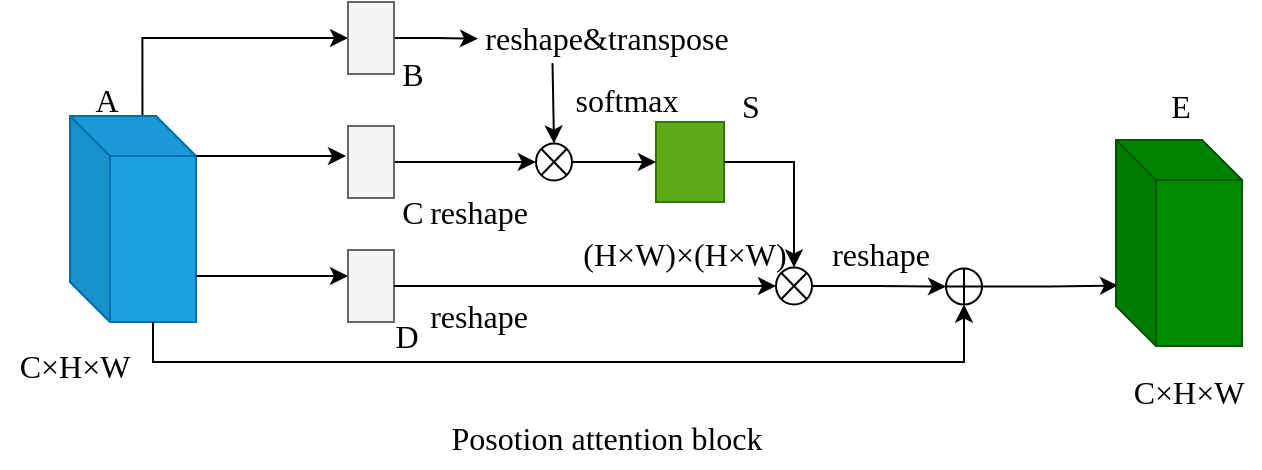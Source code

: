 <mxfile version="26.0.15">
  <diagram name="第 1 页" id="u84KOBXsFpAdK69ojuiD">
    <mxGraphModel dx="795" dy="543" grid="0" gridSize="10" guides="1" tooltips="1" connect="1" arrows="1" fold="1" page="1" pageScale="1" pageWidth="827" pageHeight="1169" math="0" shadow="0">
      <root>
        <mxCell id="0" />
        <mxCell id="1" parent="0" />
        <mxCell id="nni_2QoYvwKJMhdAq8uA-27" style="edgeStyle=orthogonalEdgeStyle;rounded=0;orthogonalLoop=1;jettySize=auto;html=1;exitX=0.575;exitY=0.002;exitDx=0;exitDy=0;exitPerimeter=0;entryX=0;entryY=0.5;entryDx=0;entryDy=0;" edge="1" parent="1" source="nni_2QoYvwKJMhdAq8uA-1" target="nni_2QoYvwKJMhdAq8uA-2">
          <mxGeometry relative="1" as="geometry" />
        </mxCell>
        <mxCell id="nni_2QoYvwKJMhdAq8uA-1" value="" style="shape=cube;whiteSpace=wrap;html=1;boundedLbl=1;backgroundOutline=1;darkOpacity=0.05;darkOpacity2=0.1;fillColor=#1ba1e2;fontColor=#ffffff;strokeColor=#006EAF;" vertex="1" parent="1">
          <mxGeometry x="111" y="159" width="63" height="103" as="geometry" />
        </mxCell>
        <mxCell id="nni_2QoYvwKJMhdAq8uA-12" style="edgeStyle=orthogonalEdgeStyle;rounded=0;orthogonalLoop=1;jettySize=auto;html=1;exitX=1;exitY=0.5;exitDx=0;exitDy=0;" edge="1" parent="1" source="nni_2QoYvwKJMhdAq8uA-2">
          <mxGeometry relative="1" as="geometry">
            <mxPoint x="315" y="120.333" as="targetPoint" />
          </mxGeometry>
        </mxCell>
        <mxCell id="nni_2QoYvwKJMhdAq8uA-2" value="" style="rounded=0;whiteSpace=wrap;html=1;fillColor=#f5f5f5;fontColor=#333333;strokeColor=#666666;" vertex="1" parent="1">
          <mxGeometry x="250" y="102" width="23" height="36" as="geometry" />
        </mxCell>
        <mxCell id="nni_2QoYvwKJMhdAq8uA-17" style="edgeStyle=orthogonalEdgeStyle;rounded=0;orthogonalLoop=1;jettySize=auto;html=1;exitX=1;exitY=0.5;exitDx=0;exitDy=0;" edge="1" parent="1" source="nni_2QoYvwKJMhdAq8uA-3">
          <mxGeometry relative="1" as="geometry">
            <mxPoint x="343.889" y="182" as="targetPoint" />
          </mxGeometry>
        </mxCell>
        <mxCell id="nni_2QoYvwKJMhdAq8uA-3" value="" style="rounded=0;whiteSpace=wrap;html=1;fillColor=#f5f5f5;fontColor=#333333;strokeColor=#666666;" vertex="1" parent="1">
          <mxGeometry x="250" y="164" width="23" height="36" as="geometry" />
        </mxCell>
        <mxCell id="nni_2QoYvwKJMhdAq8uA-4" value="" style="rounded=0;whiteSpace=wrap;html=1;fillColor=#f5f5f5;fontColor=#333333;strokeColor=#666666;" vertex="1" parent="1">
          <mxGeometry x="250" y="226" width="23" height="36" as="geometry" />
        </mxCell>
        <mxCell id="nni_2QoYvwKJMhdAq8uA-5" value="" style="shape=cube;whiteSpace=wrap;html=1;boundedLbl=1;backgroundOutline=1;darkOpacity=0.05;darkOpacity2=0.1;fillColor=#008a00;fontColor=#ffffff;strokeColor=#005700;" vertex="1" parent="1">
          <mxGeometry x="634" y="171" width="63" height="103" as="geometry" />
        </mxCell>
        <mxCell id="nni_2QoYvwKJMhdAq8uA-6" value="" style="rounded=0;whiteSpace=wrap;html=1;fillColor=#60a917;fontColor=#ffffff;strokeColor=#2D7600;" vertex="1" parent="1">
          <mxGeometry x="404" y="162" width="34" height="40" as="geometry" />
        </mxCell>
        <mxCell id="nni_2QoYvwKJMhdAq8uA-9" value="" style="endArrow=classic;html=1;rounded=0;exitX=0;exitY=0;exitDx=63;exitDy=20;exitPerimeter=0;" edge="1" parent="1" source="nni_2QoYvwKJMhdAq8uA-1">
          <mxGeometry width="50" height="50" relative="1" as="geometry">
            <mxPoint x="200" y="232" as="sourcePoint" />
            <mxPoint x="249" y="179" as="targetPoint" />
          </mxGeometry>
        </mxCell>
        <mxCell id="nni_2QoYvwKJMhdAq8uA-10" value="" style="endArrow=classic;html=1;rounded=0;exitX=1;exitY=0.777;exitDx=0;exitDy=0;exitPerimeter=0;" edge="1" parent="1" source="nni_2QoYvwKJMhdAq8uA-1">
          <mxGeometry width="50" height="50" relative="1" as="geometry">
            <mxPoint x="200" y="289" as="sourcePoint" />
            <mxPoint x="250" y="239" as="targetPoint" />
          </mxGeometry>
        </mxCell>
        <mxCell id="nni_2QoYvwKJMhdAq8uA-13" value="&lt;font style=&quot;font-size: 16px;&quot; face=&quot;Times New Roman&quot;&gt;reshape&amp;amp;transpose&lt;/font&gt;" style="text;html=1;align=center;verticalAlign=middle;resizable=0;points=[];autosize=1;strokeColor=none;fillColor=none;" vertex="1" parent="1">
          <mxGeometry x="309" y="104.5" width="140" height="31" as="geometry" />
        </mxCell>
        <mxCell id="nni_2QoYvwKJMhdAq8uA-29" style="edgeStyle=orthogonalEdgeStyle;rounded=0;orthogonalLoop=1;jettySize=auto;html=1;exitX=1;exitY=0.5;exitDx=0;exitDy=0;exitPerimeter=0;entryX=0;entryY=0.5;entryDx=0;entryDy=0;" edge="1" parent="1" source="nni_2QoYvwKJMhdAq8uA-14" target="nni_2QoYvwKJMhdAq8uA-6">
          <mxGeometry relative="1" as="geometry" />
        </mxCell>
        <mxCell id="nni_2QoYvwKJMhdAq8uA-14" value="" style="verticalLabelPosition=bottom;verticalAlign=top;html=1;shape=mxgraph.flowchart.or;" vertex="1" parent="1">
          <mxGeometry x="344" y="172.75" width="18" height="18.5" as="geometry" />
        </mxCell>
        <mxCell id="nni_2QoYvwKJMhdAq8uA-18" value="" style="verticalLabelPosition=bottom;verticalAlign=top;html=1;shape=mxgraph.flowchart.or;" vertex="1" parent="1">
          <mxGeometry x="464" y="234.75" width="18" height="18.5" as="geometry" />
        </mxCell>
        <mxCell id="nni_2QoYvwKJMhdAq8uA-19" style="edgeStyle=orthogonalEdgeStyle;rounded=0;orthogonalLoop=1;jettySize=auto;html=1;exitX=1;exitY=0.5;exitDx=0;exitDy=0;entryX=0;entryY=0.5;entryDx=0;entryDy=0;entryPerimeter=0;" edge="1" parent="1" source="nni_2QoYvwKJMhdAq8uA-4" target="nni_2QoYvwKJMhdAq8uA-18">
          <mxGeometry relative="1" as="geometry" />
        </mxCell>
        <mxCell id="nni_2QoYvwKJMhdAq8uA-21" value="" style="verticalLabelPosition=bottom;verticalAlign=top;html=1;shape=mxgraph.flowchart.summing_function;" vertex="1" parent="1">
          <mxGeometry x="549" y="235.25" width="18" height="18" as="geometry" />
        </mxCell>
        <mxCell id="nni_2QoYvwKJMhdAq8uA-23" style="edgeStyle=orthogonalEdgeStyle;rounded=0;orthogonalLoop=1;jettySize=auto;html=1;exitX=1;exitY=0.5;exitDx=0;exitDy=0;exitPerimeter=0;entryX=0;entryY=0.5;entryDx=0;entryDy=0;entryPerimeter=0;" edge="1" parent="1" source="nni_2QoYvwKJMhdAq8uA-18" target="nni_2QoYvwKJMhdAq8uA-21">
          <mxGeometry relative="1" as="geometry" />
        </mxCell>
        <mxCell id="nni_2QoYvwKJMhdAq8uA-25" style="edgeStyle=orthogonalEdgeStyle;rounded=0;orthogonalLoop=1;jettySize=auto;html=1;exitX=1;exitY=0.5;exitDx=0;exitDy=0;exitPerimeter=0;entryX=0.016;entryY=0.706;entryDx=0;entryDy=0;entryPerimeter=0;" edge="1" parent="1" source="nni_2QoYvwKJMhdAq8uA-21" target="nni_2QoYvwKJMhdAq8uA-5">
          <mxGeometry relative="1" as="geometry" />
        </mxCell>
        <mxCell id="nni_2QoYvwKJMhdAq8uA-26" style="edgeStyle=orthogonalEdgeStyle;rounded=0;orthogonalLoop=1;jettySize=auto;html=1;exitX=0;exitY=0;exitDx=41.5;exitDy=103;exitPerimeter=0;entryX=0.5;entryY=1;entryDx=0;entryDy=0;entryPerimeter=0;" edge="1" parent="1" source="nni_2QoYvwKJMhdAq8uA-1" target="nni_2QoYvwKJMhdAq8uA-21">
          <mxGeometry relative="1" as="geometry" />
        </mxCell>
        <mxCell id="nni_2QoYvwKJMhdAq8uA-30" style="edgeStyle=orthogonalEdgeStyle;rounded=0;orthogonalLoop=1;jettySize=auto;html=1;exitX=1;exitY=0.5;exitDx=0;exitDy=0;entryX=0.5;entryY=0;entryDx=0;entryDy=0;entryPerimeter=0;" edge="1" parent="1" source="nni_2QoYvwKJMhdAq8uA-6" target="nni_2QoYvwKJMhdAq8uA-18">
          <mxGeometry relative="1" as="geometry" />
        </mxCell>
        <mxCell id="nni_2QoYvwKJMhdAq8uA-31" value="&lt;font style=&quot;font-size: 16px;&quot; face=&quot;Times New Roman&quot;&gt;softmax&lt;/font&gt;" style="text;html=1;align=center;verticalAlign=middle;resizable=0;points=[];autosize=1;strokeColor=none;fillColor=none;" vertex="1" parent="1">
          <mxGeometry x="354" y="135.5" width="70" height="31" as="geometry" />
        </mxCell>
        <mxCell id="nni_2QoYvwKJMhdAq8uA-33" value="" style="endArrow=classic;html=1;rounded=0;entryX=0.5;entryY=0;entryDx=0;entryDy=0;entryPerimeter=0;exitX=0.309;exitY=0.905;exitDx=0;exitDy=0;exitPerimeter=0;" edge="1" parent="1" source="nni_2QoYvwKJMhdAq8uA-13" target="nni_2QoYvwKJMhdAq8uA-14">
          <mxGeometry width="50" height="50" relative="1" as="geometry">
            <mxPoint x="328" y="159" as="sourcePoint" />
            <mxPoint x="378" y="109" as="targetPoint" />
          </mxGeometry>
        </mxCell>
        <mxCell id="nni_2QoYvwKJMhdAq8uA-34" value="&lt;font style=&quot;font-size: 16px;&quot; face=&quot;Times New Roman&quot;&gt;reshape&lt;/font&gt;" style="text;html=1;align=center;verticalAlign=middle;resizable=0;points=[];autosize=1;strokeColor=none;fillColor=none;" vertex="1" parent="1">
          <mxGeometry x="281" y="191.25" width="67" height="31" as="geometry" />
        </mxCell>
        <mxCell id="nni_2QoYvwKJMhdAq8uA-35" value="&lt;font style=&quot;font-size: 16px;&quot; face=&quot;Times New Roman&quot;&gt;reshape&lt;/font&gt;" style="text;html=1;align=center;verticalAlign=middle;resizable=0;points=[];autosize=1;strokeColor=none;fillColor=none;" vertex="1" parent="1">
          <mxGeometry x="281" y="243" width="67" height="31" as="geometry" />
        </mxCell>
        <mxCell id="nni_2QoYvwKJMhdAq8uA-36" value="&lt;font style=&quot;font-size: 16px;&quot; face=&quot;Times New Roman&quot;&gt;reshape&lt;/font&gt;" style="text;html=1;align=center;verticalAlign=middle;resizable=0;points=[];autosize=1;strokeColor=none;fillColor=none;" vertex="1" parent="1">
          <mxGeometry x="482" y="212" width="67" height="31" as="geometry" />
        </mxCell>
        <mxCell id="nni_2QoYvwKJMhdAq8uA-37" value="&lt;font face=&quot;Times New Roman&quot;&gt;&lt;span style=&quot;font-size: 16px;&quot;&gt;(H×W)×(H×W)&lt;/span&gt;&lt;/font&gt;" style="text;html=1;align=center;verticalAlign=middle;resizable=0;points=[];autosize=1;strokeColor=none;fillColor=none;" vertex="1" parent="1">
          <mxGeometry x="358" y="212" width="120" height="31" as="geometry" />
        </mxCell>
        <mxCell id="nni_2QoYvwKJMhdAq8uA-38" value="&lt;font face=&quot;Times New Roman&quot;&gt;&lt;span style=&quot;font-size: 16px;&quot;&gt;C×H×W&lt;/span&gt;&lt;/font&gt;" style="text;html=1;align=center;verticalAlign=middle;resizable=0;points=[];autosize=1;strokeColor=none;fillColor=none;" vertex="1" parent="1">
          <mxGeometry x="633" y="281" width="73" height="31" as="geometry" />
        </mxCell>
        <mxCell id="nni_2QoYvwKJMhdAq8uA-39" value="&lt;font face=&quot;Times New Roman&quot;&gt;&lt;span style=&quot;font-size: 16px;&quot;&gt;C×H×W&lt;/span&gt;&lt;/font&gt;" style="text;html=1;align=center;verticalAlign=middle;resizable=0;points=[];autosize=1;strokeColor=none;fillColor=none;" vertex="1" parent="1">
          <mxGeometry x="76" y="268" width="73" height="31" as="geometry" />
        </mxCell>
        <mxCell id="nni_2QoYvwKJMhdAq8uA-40" value="&lt;font face=&quot;Times New Roman&quot;&gt;&lt;span style=&quot;font-size: 16px;&quot;&gt;A&lt;/span&gt;&lt;/font&gt;" style="text;html=1;align=center;verticalAlign=middle;resizable=0;points=[];autosize=1;strokeColor=none;fillColor=none;" vertex="1" parent="1">
          <mxGeometry x="114" y="135.5" width="30" height="31" as="geometry" />
        </mxCell>
        <mxCell id="nni_2QoYvwKJMhdAq8uA-41" value="&lt;font face=&quot;Times New Roman&quot;&gt;&lt;span style=&quot;font-size: 16px;&quot;&gt;B&lt;/span&gt;&lt;/font&gt;" style="text;html=1;align=center;verticalAlign=middle;resizable=0;points=[];autosize=1;strokeColor=none;fillColor=none;" vertex="1" parent="1">
          <mxGeometry x="267" y="122" width="29" height="31" as="geometry" />
        </mxCell>
        <mxCell id="nni_2QoYvwKJMhdAq8uA-42" value="&lt;font face=&quot;Times New Roman&quot;&gt;&lt;span style=&quot;font-size: 16px;&quot;&gt;C&lt;/span&gt;&lt;/font&gt;" style="text;html=1;align=center;verticalAlign=middle;resizable=0;points=[];autosize=1;strokeColor=none;fillColor=none;" vertex="1" parent="1">
          <mxGeometry x="267" y="191.25" width="29" height="31" as="geometry" />
        </mxCell>
        <mxCell id="nni_2QoYvwKJMhdAq8uA-43" value="&lt;font face=&quot;Times New Roman&quot;&gt;&lt;span style=&quot;font-size: 16px;&quot;&gt;D&lt;/span&gt;&lt;/font&gt;" style="text;html=1;align=center;verticalAlign=middle;resizable=0;points=[];autosize=1;strokeColor=none;fillColor=none;" vertex="1" parent="1">
          <mxGeometry x="264" y="253.25" width="30" height="31" as="geometry" />
        </mxCell>
        <mxCell id="nni_2QoYvwKJMhdAq8uA-45" value="&lt;font face=&quot;Times New Roman&quot;&gt;&lt;span style=&quot;font-size: 16px;&quot;&gt;E&lt;/span&gt;&lt;/font&gt;" style="text;html=1;align=center;verticalAlign=middle;resizable=0;points=[];autosize=1;strokeColor=none;fillColor=none;" vertex="1" parent="1">
          <mxGeometry x="651.5" y="138" width="28" height="31" as="geometry" />
        </mxCell>
        <mxCell id="nni_2QoYvwKJMhdAq8uA-46" value="&lt;font face=&quot;Times New Roman&quot;&gt;&lt;span style=&quot;font-size: 16px;&quot;&gt;S&lt;/span&gt;&lt;/font&gt;" style="text;html=1;align=center;verticalAlign=middle;resizable=0;points=[];autosize=1;strokeColor=none;fillColor=none;" vertex="1" parent="1">
          <mxGeometry x="437" y="138" width="27" height="31" as="geometry" />
        </mxCell>
        <mxCell id="nni_2QoYvwKJMhdAq8uA-47" value="&lt;font style=&quot;font-size: 16px;&quot; face=&quot;Times New Roman&quot;&gt;Posotion attention block&lt;/font&gt;" style="text;html=1;align=center;verticalAlign=middle;resizable=0;points=[];autosize=1;strokeColor=none;fillColor=none;" vertex="1" parent="1">
          <mxGeometry x="292" y="304" width="174" height="31" as="geometry" />
        </mxCell>
      </root>
    </mxGraphModel>
  </diagram>
</mxfile>
